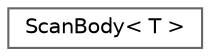 digraph "类继承关系图"
{
 // LATEX_PDF_SIZE
  bgcolor="transparent";
  edge [fontname=Helvetica,fontsize=10,labelfontname=Helvetica,labelfontsize=10];
  node [fontname=Helvetica,fontsize=10,shape=box,height=0.2,width=0.4];
  rankdir="LR";
  Node0 [id="Node000000",label="ScanBody\< T \>",height=0.2,width=0.4,color="grey40", fillcolor="white", style="filled",URL="$class_scan_body.html",tooltip=" "];
}
